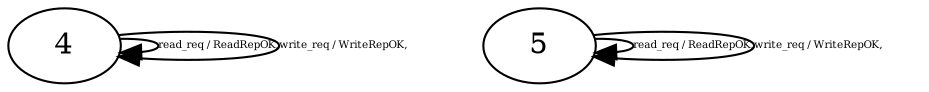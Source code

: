 digraph "Automata" { 
	 "4" [shape=ellipse,style=filled,fillcolor=white,URL="4"];
	 "5" [shape=ellipse,style=filled,fillcolor=white,URL="5"];
	 "4"->"4" [fontsize=5,label="read_req / ReadRepOK,",URL="t67"];
	 "4"->"4" [fontsize=5,label="write_req / WriteRepOK,",URL="t68"];
	 "5"->"5" [fontsize=5,label="read_req / ReadRepOK,",URL="t81"];
	 "5"->"5" [fontsize=5,label="write_req / WriteRepOK,",URL="t82"];
}
